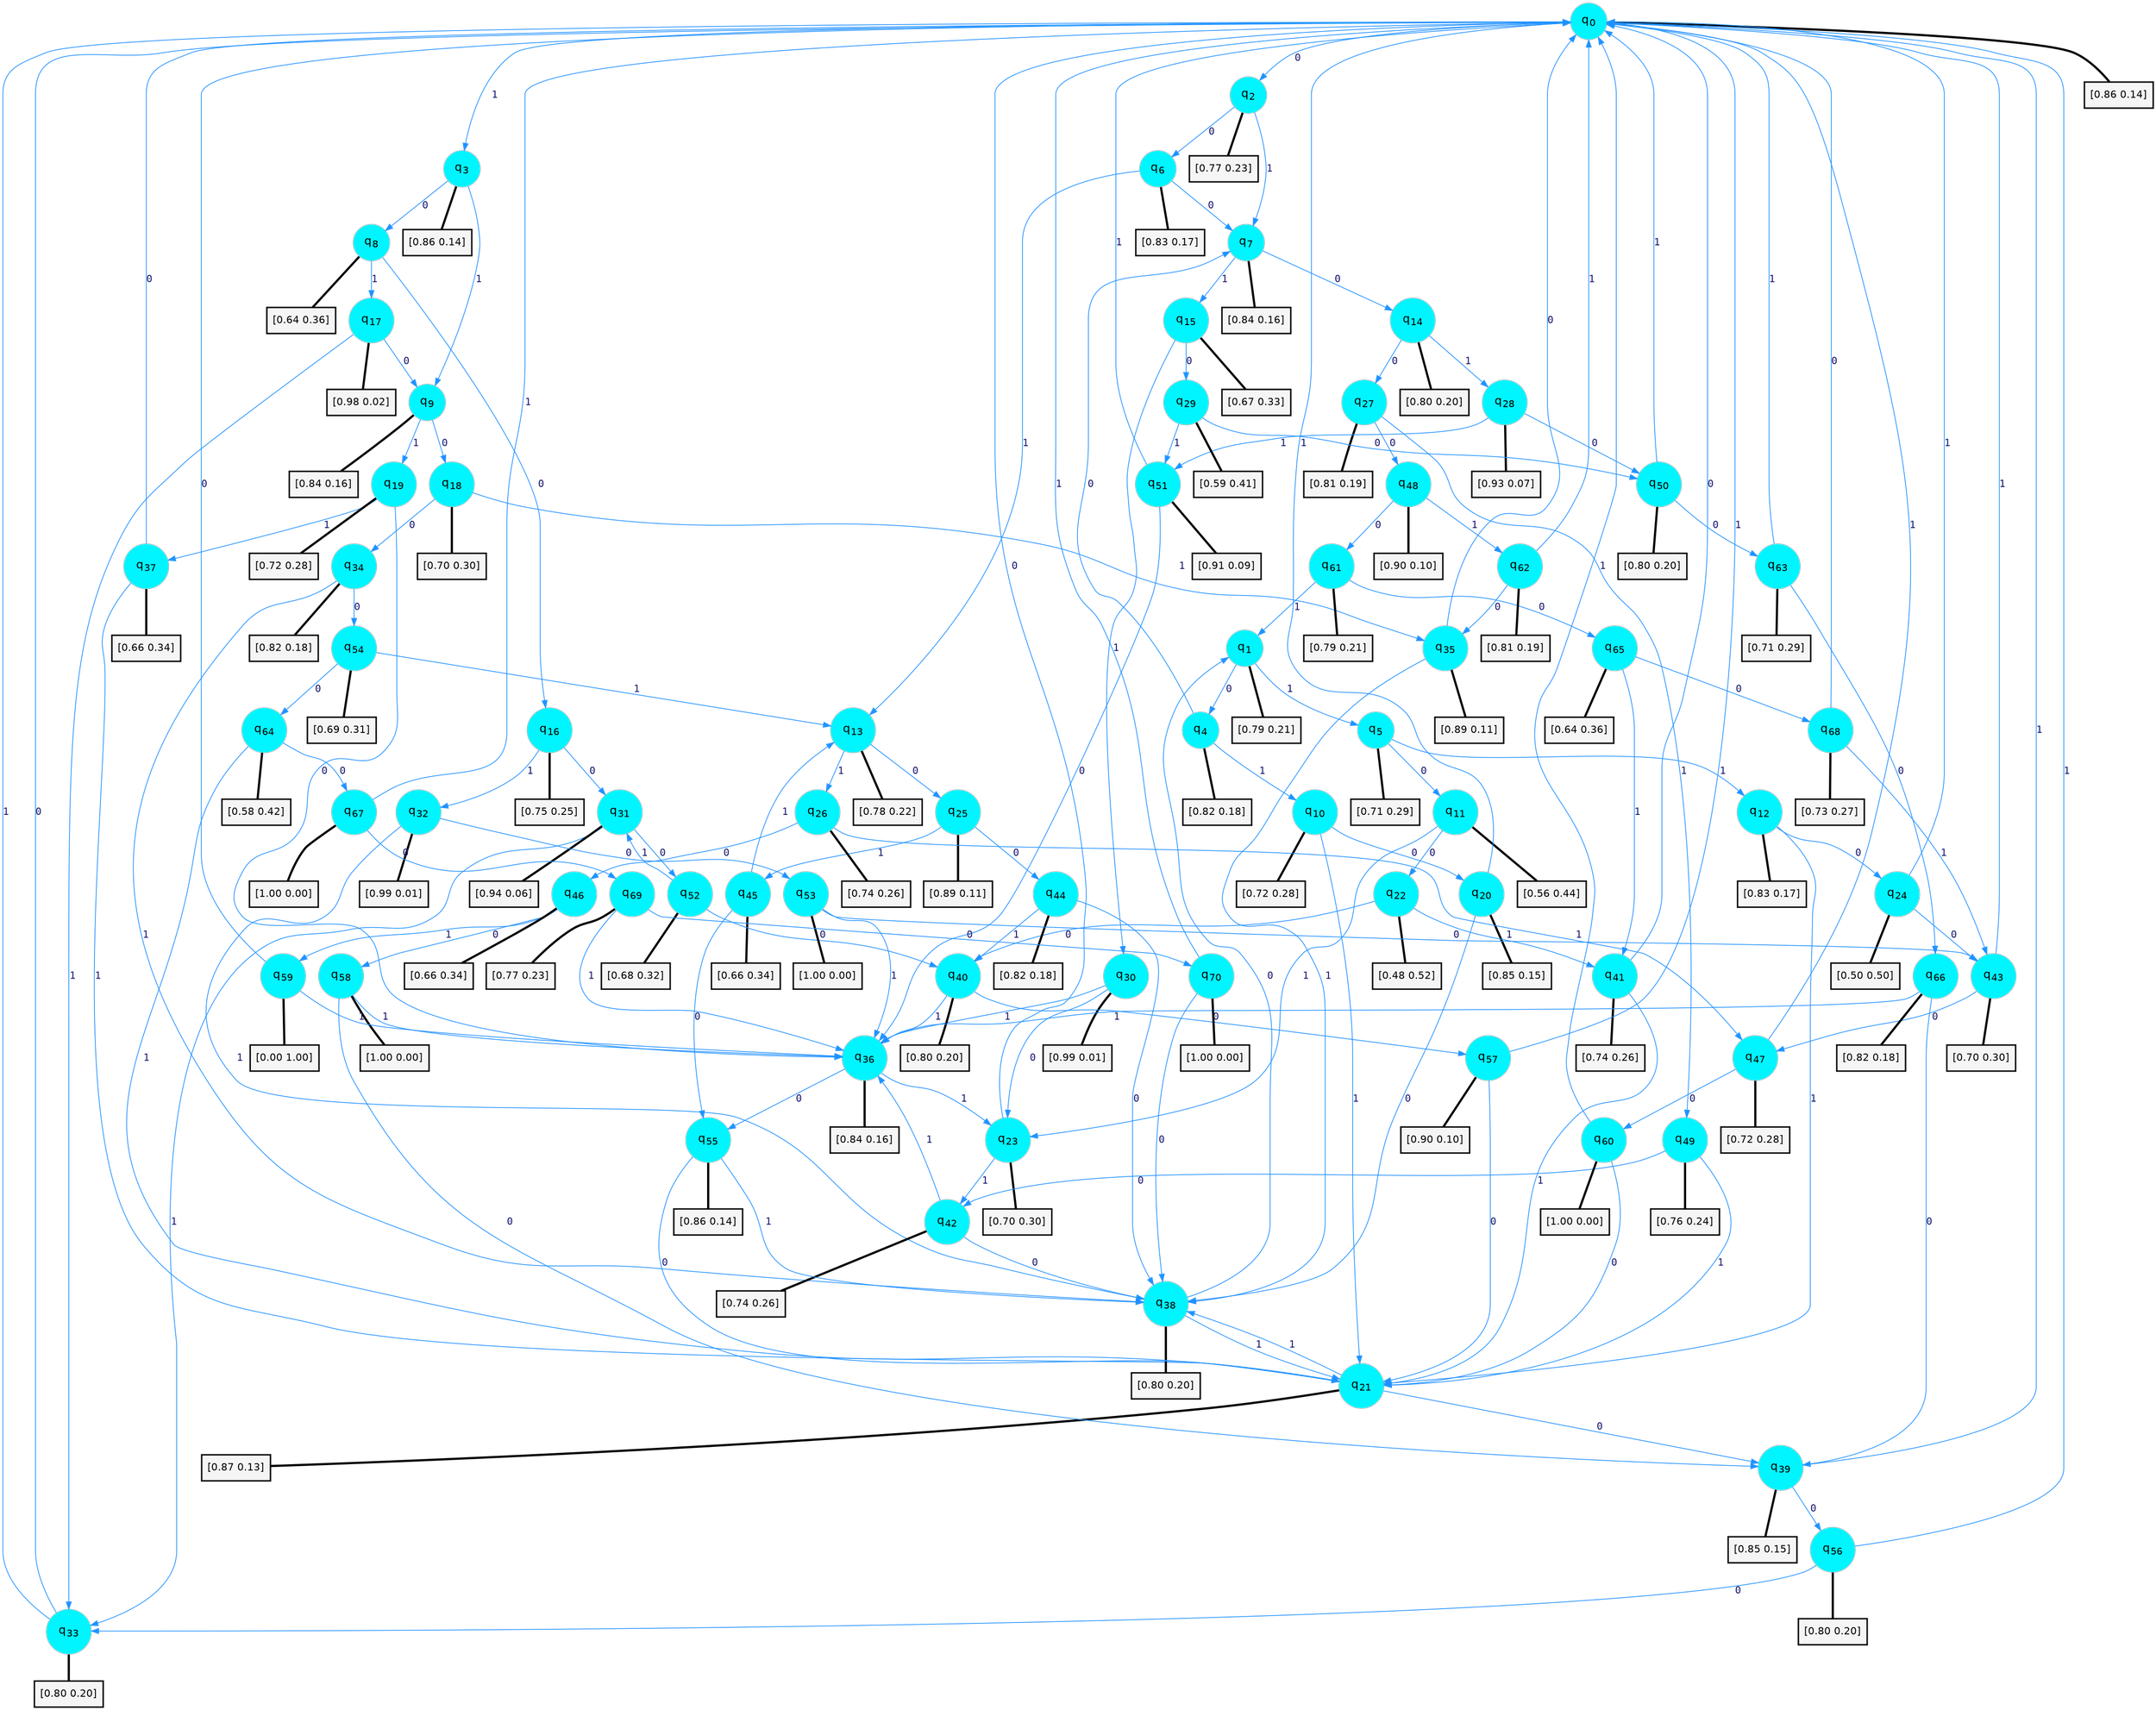 digraph G {
graph [
bgcolor=transparent, dpi=300, rankdir=TD, size="40,25"];
node [
color=gray, fillcolor=turquoise1, fontcolor=black, fontname=Helvetica, fontsize=16, fontweight=bold, shape=circle, style=filled];
edge [
arrowsize=1, color=dodgerblue1, fontcolor=midnightblue, fontname=courier, fontweight=bold, penwidth=1, style=solid, weight=20];
0[label=<q<SUB>0</SUB>>];
1[label=<q<SUB>1</SUB>>];
2[label=<q<SUB>2</SUB>>];
3[label=<q<SUB>3</SUB>>];
4[label=<q<SUB>4</SUB>>];
5[label=<q<SUB>5</SUB>>];
6[label=<q<SUB>6</SUB>>];
7[label=<q<SUB>7</SUB>>];
8[label=<q<SUB>8</SUB>>];
9[label=<q<SUB>9</SUB>>];
10[label=<q<SUB>10</SUB>>];
11[label=<q<SUB>11</SUB>>];
12[label=<q<SUB>12</SUB>>];
13[label=<q<SUB>13</SUB>>];
14[label=<q<SUB>14</SUB>>];
15[label=<q<SUB>15</SUB>>];
16[label=<q<SUB>16</SUB>>];
17[label=<q<SUB>17</SUB>>];
18[label=<q<SUB>18</SUB>>];
19[label=<q<SUB>19</SUB>>];
20[label=<q<SUB>20</SUB>>];
21[label=<q<SUB>21</SUB>>];
22[label=<q<SUB>22</SUB>>];
23[label=<q<SUB>23</SUB>>];
24[label=<q<SUB>24</SUB>>];
25[label=<q<SUB>25</SUB>>];
26[label=<q<SUB>26</SUB>>];
27[label=<q<SUB>27</SUB>>];
28[label=<q<SUB>28</SUB>>];
29[label=<q<SUB>29</SUB>>];
30[label=<q<SUB>30</SUB>>];
31[label=<q<SUB>31</SUB>>];
32[label=<q<SUB>32</SUB>>];
33[label=<q<SUB>33</SUB>>];
34[label=<q<SUB>34</SUB>>];
35[label=<q<SUB>35</SUB>>];
36[label=<q<SUB>36</SUB>>];
37[label=<q<SUB>37</SUB>>];
38[label=<q<SUB>38</SUB>>];
39[label=<q<SUB>39</SUB>>];
40[label=<q<SUB>40</SUB>>];
41[label=<q<SUB>41</SUB>>];
42[label=<q<SUB>42</SUB>>];
43[label=<q<SUB>43</SUB>>];
44[label=<q<SUB>44</SUB>>];
45[label=<q<SUB>45</SUB>>];
46[label=<q<SUB>46</SUB>>];
47[label=<q<SUB>47</SUB>>];
48[label=<q<SUB>48</SUB>>];
49[label=<q<SUB>49</SUB>>];
50[label=<q<SUB>50</SUB>>];
51[label=<q<SUB>51</SUB>>];
52[label=<q<SUB>52</SUB>>];
53[label=<q<SUB>53</SUB>>];
54[label=<q<SUB>54</SUB>>];
55[label=<q<SUB>55</SUB>>];
56[label=<q<SUB>56</SUB>>];
57[label=<q<SUB>57</SUB>>];
58[label=<q<SUB>58</SUB>>];
59[label=<q<SUB>59</SUB>>];
60[label=<q<SUB>60</SUB>>];
61[label=<q<SUB>61</SUB>>];
62[label=<q<SUB>62</SUB>>];
63[label=<q<SUB>63</SUB>>];
64[label=<q<SUB>64</SUB>>];
65[label=<q<SUB>65</SUB>>];
66[label=<q<SUB>66</SUB>>];
67[label=<q<SUB>67</SUB>>];
68[label=<q<SUB>68</SUB>>];
69[label=<q<SUB>69</SUB>>];
70[label=<q<SUB>70</SUB>>];
71[label="[0.86 0.14]", shape=box,fontcolor=black, fontname=Helvetica, fontsize=14, penwidth=2, fillcolor=whitesmoke,color=black];
72[label="[0.79 0.21]", shape=box,fontcolor=black, fontname=Helvetica, fontsize=14, penwidth=2, fillcolor=whitesmoke,color=black];
73[label="[0.77 0.23]", shape=box,fontcolor=black, fontname=Helvetica, fontsize=14, penwidth=2, fillcolor=whitesmoke,color=black];
74[label="[0.86 0.14]", shape=box,fontcolor=black, fontname=Helvetica, fontsize=14, penwidth=2, fillcolor=whitesmoke,color=black];
75[label="[0.82 0.18]", shape=box,fontcolor=black, fontname=Helvetica, fontsize=14, penwidth=2, fillcolor=whitesmoke,color=black];
76[label="[0.71 0.29]", shape=box,fontcolor=black, fontname=Helvetica, fontsize=14, penwidth=2, fillcolor=whitesmoke,color=black];
77[label="[0.83 0.17]", shape=box,fontcolor=black, fontname=Helvetica, fontsize=14, penwidth=2, fillcolor=whitesmoke,color=black];
78[label="[0.84 0.16]", shape=box,fontcolor=black, fontname=Helvetica, fontsize=14, penwidth=2, fillcolor=whitesmoke,color=black];
79[label="[0.64 0.36]", shape=box,fontcolor=black, fontname=Helvetica, fontsize=14, penwidth=2, fillcolor=whitesmoke,color=black];
80[label="[0.84 0.16]", shape=box,fontcolor=black, fontname=Helvetica, fontsize=14, penwidth=2, fillcolor=whitesmoke,color=black];
81[label="[0.72 0.28]", shape=box,fontcolor=black, fontname=Helvetica, fontsize=14, penwidth=2, fillcolor=whitesmoke,color=black];
82[label="[0.56 0.44]", shape=box,fontcolor=black, fontname=Helvetica, fontsize=14, penwidth=2, fillcolor=whitesmoke,color=black];
83[label="[0.83 0.17]", shape=box,fontcolor=black, fontname=Helvetica, fontsize=14, penwidth=2, fillcolor=whitesmoke,color=black];
84[label="[0.78 0.22]", shape=box,fontcolor=black, fontname=Helvetica, fontsize=14, penwidth=2, fillcolor=whitesmoke,color=black];
85[label="[0.80 0.20]", shape=box,fontcolor=black, fontname=Helvetica, fontsize=14, penwidth=2, fillcolor=whitesmoke,color=black];
86[label="[0.67 0.33]", shape=box,fontcolor=black, fontname=Helvetica, fontsize=14, penwidth=2, fillcolor=whitesmoke,color=black];
87[label="[0.75 0.25]", shape=box,fontcolor=black, fontname=Helvetica, fontsize=14, penwidth=2, fillcolor=whitesmoke,color=black];
88[label="[0.98 0.02]", shape=box,fontcolor=black, fontname=Helvetica, fontsize=14, penwidth=2, fillcolor=whitesmoke,color=black];
89[label="[0.70 0.30]", shape=box,fontcolor=black, fontname=Helvetica, fontsize=14, penwidth=2, fillcolor=whitesmoke,color=black];
90[label="[0.72 0.28]", shape=box,fontcolor=black, fontname=Helvetica, fontsize=14, penwidth=2, fillcolor=whitesmoke,color=black];
91[label="[0.85 0.15]", shape=box,fontcolor=black, fontname=Helvetica, fontsize=14, penwidth=2, fillcolor=whitesmoke,color=black];
92[label="[0.87 0.13]", shape=box,fontcolor=black, fontname=Helvetica, fontsize=14, penwidth=2, fillcolor=whitesmoke,color=black];
93[label="[0.48 0.52]", shape=box,fontcolor=black, fontname=Helvetica, fontsize=14, penwidth=2, fillcolor=whitesmoke,color=black];
94[label="[0.70 0.30]", shape=box,fontcolor=black, fontname=Helvetica, fontsize=14, penwidth=2, fillcolor=whitesmoke,color=black];
95[label="[0.50 0.50]", shape=box,fontcolor=black, fontname=Helvetica, fontsize=14, penwidth=2, fillcolor=whitesmoke,color=black];
96[label="[0.89 0.11]", shape=box,fontcolor=black, fontname=Helvetica, fontsize=14, penwidth=2, fillcolor=whitesmoke,color=black];
97[label="[0.74 0.26]", shape=box,fontcolor=black, fontname=Helvetica, fontsize=14, penwidth=2, fillcolor=whitesmoke,color=black];
98[label="[0.81 0.19]", shape=box,fontcolor=black, fontname=Helvetica, fontsize=14, penwidth=2, fillcolor=whitesmoke,color=black];
99[label="[0.93 0.07]", shape=box,fontcolor=black, fontname=Helvetica, fontsize=14, penwidth=2, fillcolor=whitesmoke,color=black];
100[label="[0.59 0.41]", shape=box,fontcolor=black, fontname=Helvetica, fontsize=14, penwidth=2, fillcolor=whitesmoke,color=black];
101[label="[0.99 0.01]", shape=box,fontcolor=black, fontname=Helvetica, fontsize=14, penwidth=2, fillcolor=whitesmoke,color=black];
102[label="[0.94 0.06]", shape=box,fontcolor=black, fontname=Helvetica, fontsize=14, penwidth=2, fillcolor=whitesmoke,color=black];
103[label="[0.99 0.01]", shape=box,fontcolor=black, fontname=Helvetica, fontsize=14, penwidth=2, fillcolor=whitesmoke,color=black];
104[label="[0.80 0.20]", shape=box,fontcolor=black, fontname=Helvetica, fontsize=14, penwidth=2, fillcolor=whitesmoke,color=black];
105[label="[0.82 0.18]", shape=box,fontcolor=black, fontname=Helvetica, fontsize=14, penwidth=2, fillcolor=whitesmoke,color=black];
106[label="[0.89 0.11]", shape=box,fontcolor=black, fontname=Helvetica, fontsize=14, penwidth=2, fillcolor=whitesmoke,color=black];
107[label="[0.84 0.16]", shape=box,fontcolor=black, fontname=Helvetica, fontsize=14, penwidth=2, fillcolor=whitesmoke,color=black];
108[label="[0.66 0.34]", shape=box,fontcolor=black, fontname=Helvetica, fontsize=14, penwidth=2, fillcolor=whitesmoke,color=black];
109[label="[0.80 0.20]", shape=box,fontcolor=black, fontname=Helvetica, fontsize=14, penwidth=2, fillcolor=whitesmoke,color=black];
110[label="[0.85 0.15]", shape=box,fontcolor=black, fontname=Helvetica, fontsize=14, penwidth=2, fillcolor=whitesmoke,color=black];
111[label="[0.80 0.20]", shape=box,fontcolor=black, fontname=Helvetica, fontsize=14, penwidth=2, fillcolor=whitesmoke,color=black];
112[label="[0.74 0.26]", shape=box,fontcolor=black, fontname=Helvetica, fontsize=14, penwidth=2, fillcolor=whitesmoke,color=black];
113[label="[0.74 0.26]", shape=box,fontcolor=black, fontname=Helvetica, fontsize=14, penwidth=2, fillcolor=whitesmoke,color=black];
114[label="[0.70 0.30]", shape=box,fontcolor=black, fontname=Helvetica, fontsize=14, penwidth=2, fillcolor=whitesmoke,color=black];
115[label="[0.82 0.18]", shape=box,fontcolor=black, fontname=Helvetica, fontsize=14, penwidth=2, fillcolor=whitesmoke,color=black];
116[label="[0.66 0.34]", shape=box,fontcolor=black, fontname=Helvetica, fontsize=14, penwidth=2, fillcolor=whitesmoke,color=black];
117[label="[0.66 0.34]", shape=box,fontcolor=black, fontname=Helvetica, fontsize=14, penwidth=2, fillcolor=whitesmoke,color=black];
118[label="[0.72 0.28]", shape=box,fontcolor=black, fontname=Helvetica, fontsize=14, penwidth=2, fillcolor=whitesmoke,color=black];
119[label="[0.90 0.10]", shape=box,fontcolor=black, fontname=Helvetica, fontsize=14, penwidth=2, fillcolor=whitesmoke,color=black];
120[label="[0.76 0.24]", shape=box,fontcolor=black, fontname=Helvetica, fontsize=14, penwidth=2, fillcolor=whitesmoke,color=black];
121[label="[0.80 0.20]", shape=box,fontcolor=black, fontname=Helvetica, fontsize=14, penwidth=2, fillcolor=whitesmoke,color=black];
122[label="[0.91 0.09]", shape=box,fontcolor=black, fontname=Helvetica, fontsize=14, penwidth=2, fillcolor=whitesmoke,color=black];
123[label="[0.68 0.32]", shape=box,fontcolor=black, fontname=Helvetica, fontsize=14, penwidth=2, fillcolor=whitesmoke,color=black];
124[label="[1.00 0.00]", shape=box,fontcolor=black, fontname=Helvetica, fontsize=14, penwidth=2, fillcolor=whitesmoke,color=black];
125[label="[0.69 0.31]", shape=box,fontcolor=black, fontname=Helvetica, fontsize=14, penwidth=2, fillcolor=whitesmoke,color=black];
126[label="[0.86 0.14]", shape=box,fontcolor=black, fontname=Helvetica, fontsize=14, penwidth=2, fillcolor=whitesmoke,color=black];
127[label="[0.80 0.20]", shape=box,fontcolor=black, fontname=Helvetica, fontsize=14, penwidth=2, fillcolor=whitesmoke,color=black];
128[label="[0.90 0.10]", shape=box,fontcolor=black, fontname=Helvetica, fontsize=14, penwidth=2, fillcolor=whitesmoke,color=black];
129[label="[1.00 0.00]", shape=box,fontcolor=black, fontname=Helvetica, fontsize=14, penwidth=2, fillcolor=whitesmoke,color=black];
130[label="[0.00 1.00]", shape=box,fontcolor=black, fontname=Helvetica, fontsize=14, penwidth=2, fillcolor=whitesmoke,color=black];
131[label="[1.00 0.00]", shape=box,fontcolor=black, fontname=Helvetica, fontsize=14, penwidth=2, fillcolor=whitesmoke,color=black];
132[label="[0.79 0.21]", shape=box,fontcolor=black, fontname=Helvetica, fontsize=14, penwidth=2, fillcolor=whitesmoke,color=black];
133[label="[0.81 0.19]", shape=box,fontcolor=black, fontname=Helvetica, fontsize=14, penwidth=2, fillcolor=whitesmoke,color=black];
134[label="[0.71 0.29]", shape=box,fontcolor=black, fontname=Helvetica, fontsize=14, penwidth=2, fillcolor=whitesmoke,color=black];
135[label="[0.58 0.42]", shape=box,fontcolor=black, fontname=Helvetica, fontsize=14, penwidth=2, fillcolor=whitesmoke,color=black];
136[label="[0.64 0.36]", shape=box,fontcolor=black, fontname=Helvetica, fontsize=14, penwidth=2, fillcolor=whitesmoke,color=black];
137[label="[0.82 0.18]", shape=box,fontcolor=black, fontname=Helvetica, fontsize=14, penwidth=2, fillcolor=whitesmoke,color=black];
138[label="[1.00 0.00]", shape=box,fontcolor=black, fontname=Helvetica, fontsize=14, penwidth=2, fillcolor=whitesmoke,color=black];
139[label="[0.73 0.27]", shape=box,fontcolor=black, fontname=Helvetica, fontsize=14, penwidth=2, fillcolor=whitesmoke,color=black];
140[label="[0.77 0.23]", shape=box,fontcolor=black, fontname=Helvetica, fontsize=14, penwidth=2, fillcolor=whitesmoke,color=black];
141[label="[1.00 0.00]", shape=box,fontcolor=black, fontname=Helvetica, fontsize=14, penwidth=2, fillcolor=whitesmoke,color=black];
0->2 [label=0];
0->3 [label=1];
0->71 [arrowhead=none, penwidth=3,color=black];
1->4 [label=0];
1->5 [label=1];
1->72 [arrowhead=none, penwidth=3,color=black];
2->6 [label=0];
2->7 [label=1];
2->73 [arrowhead=none, penwidth=3,color=black];
3->8 [label=0];
3->9 [label=1];
3->74 [arrowhead=none, penwidth=3,color=black];
4->7 [label=0];
4->10 [label=1];
4->75 [arrowhead=none, penwidth=3,color=black];
5->11 [label=0];
5->12 [label=1];
5->76 [arrowhead=none, penwidth=3,color=black];
6->7 [label=0];
6->13 [label=1];
6->77 [arrowhead=none, penwidth=3,color=black];
7->14 [label=0];
7->15 [label=1];
7->78 [arrowhead=none, penwidth=3,color=black];
8->16 [label=0];
8->17 [label=1];
8->79 [arrowhead=none, penwidth=3,color=black];
9->18 [label=0];
9->19 [label=1];
9->80 [arrowhead=none, penwidth=3,color=black];
10->20 [label=0];
10->21 [label=1];
10->81 [arrowhead=none, penwidth=3,color=black];
11->22 [label=0];
11->23 [label=1];
11->82 [arrowhead=none, penwidth=3,color=black];
12->24 [label=0];
12->21 [label=1];
12->83 [arrowhead=none, penwidth=3,color=black];
13->25 [label=0];
13->26 [label=1];
13->84 [arrowhead=none, penwidth=3,color=black];
14->27 [label=0];
14->28 [label=1];
14->85 [arrowhead=none, penwidth=3,color=black];
15->29 [label=0];
15->30 [label=1];
15->86 [arrowhead=none, penwidth=3,color=black];
16->31 [label=0];
16->32 [label=1];
16->87 [arrowhead=none, penwidth=3,color=black];
17->9 [label=0];
17->33 [label=1];
17->88 [arrowhead=none, penwidth=3,color=black];
18->34 [label=0];
18->35 [label=1];
18->89 [arrowhead=none, penwidth=3,color=black];
19->36 [label=0];
19->37 [label=1];
19->90 [arrowhead=none, penwidth=3,color=black];
20->38 [label=0];
20->0 [label=1];
20->91 [arrowhead=none, penwidth=3,color=black];
21->39 [label=0];
21->38 [label=1];
21->92 [arrowhead=none, penwidth=3,color=black];
22->40 [label=0];
22->41 [label=1];
22->93 [arrowhead=none, penwidth=3,color=black];
23->0 [label=0];
23->42 [label=1];
23->94 [arrowhead=none, penwidth=3,color=black];
24->43 [label=0];
24->0 [label=1];
24->95 [arrowhead=none, penwidth=3,color=black];
25->44 [label=0];
25->45 [label=1];
25->96 [arrowhead=none, penwidth=3,color=black];
26->46 [label=0];
26->47 [label=1];
26->97 [arrowhead=none, penwidth=3,color=black];
27->48 [label=0];
27->49 [label=1];
27->98 [arrowhead=none, penwidth=3,color=black];
28->50 [label=0];
28->51 [label=1];
28->99 [arrowhead=none, penwidth=3,color=black];
29->50 [label=0];
29->51 [label=1];
29->100 [arrowhead=none, penwidth=3,color=black];
30->23 [label=0];
30->36 [label=1];
30->101 [arrowhead=none, penwidth=3,color=black];
31->52 [label=0];
31->33 [label=1];
31->102 [arrowhead=none, penwidth=3,color=black];
32->53 [label=0];
32->38 [label=1];
32->103 [arrowhead=none, penwidth=3,color=black];
33->0 [label=0];
33->0 [label=1];
33->104 [arrowhead=none, penwidth=3,color=black];
34->54 [label=0];
34->38 [label=1];
34->105 [arrowhead=none, penwidth=3,color=black];
35->0 [label=0];
35->38 [label=1];
35->106 [arrowhead=none, penwidth=3,color=black];
36->55 [label=0];
36->23 [label=1];
36->107 [arrowhead=none, penwidth=3,color=black];
37->0 [label=0];
37->21 [label=1];
37->108 [arrowhead=none, penwidth=3,color=black];
38->1 [label=0];
38->21 [label=1];
38->109 [arrowhead=none, penwidth=3,color=black];
39->56 [label=0];
39->0 [label=1];
39->110 [arrowhead=none, penwidth=3,color=black];
40->57 [label=0];
40->36 [label=1];
40->111 [arrowhead=none, penwidth=3,color=black];
41->0 [label=0];
41->21 [label=1];
41->112 [arrowhead=none, penwidth=3,color=black];
42->38 [label=0];
42->36 [label=1];
42->113 [arrowhead=none, penwidth=3,color=black];
43->47 [label=0];
43->0 [label=1];
43->114 [arrowhead=none, penwidth=3,color=black];
44->38 [label=0];
44->40 [label=1];
44->115 [arrowhead=none, penwidth=3,color=black];
45->55 [label=0];
45->13 [label=1];
45->116 [arrowhead=none, penwidth=3,color=black];
46->58 [label=0];
46->59 [label=1];
46->117 [arrowhead=none, penwidth=3,color=black];
47->60 [label=0];
47->0 [label=1];
47->118 [arrowhead=none, penwidth=3,color=black];
48->61 [label=0];
48->62 [label=1];
48->119 [arrowhead=none, penwidth=3,color=black];
49->42 [label=0];
49->21 [label=1];
49->120 [arrowhead=none, penwidth=3,color=black];
50->63 [label=0];
50->0 [label=1];
50->121 [arrowhead=none, penwidth=3,color=black];
51->36 [label=0];
51->0 [label=1];
51->122 [arrowhead=none, penwidth=3,color=black];
52->40 [label=0];
52->31 [label=1];
52->123 [arrowhead=none, penwidth=3,color=black];
53->43 [label=0];
53->36 [label=1];
53->124 [arrowhead=none, penwidth=3,color=black];
54->64 [label=0];
54->13 [label=1];
54->125 [arrowhead=none, penwidth=3,color=black];
55->21 [label=0];
55->38 [label=1];
55->126 [arrowhead=none, penwidth=3,color=black];
56->33 [label=0];
56->0 [label=1];
56->127 [arrowhead=none, penwidth=3,color=black];
57->21 [label=0];
57->0 [label=1];
57->128 [arrowhead=none, penwidth=3,color=black];
58->39 [label=0];
58->36 [label=1];
58->129 [arrowhead=none, penwidth=3,color=black];
59->0 [label=0];
59->36 [label=1];
59->130 [arrowhead=none, penwidth=3,color=black];
60->21 [label=0];
60->0 [label=1];
60->131 [arrowhead=none, penwidth=3,color=black];
61->65 [label=0];
61->1 [label=1];
61->132 [arrowhead=none, penwidth=3,color=black];
62->35 [label=0];
62->0 [label=1];
62->133 [arrowhead=none, penwidth=3,color=black];
63->66 [label=0];
63->0 [label=1];
63->134 [arrowhead=none, penwidth=3,color=black];
64->67 [label=0];
64->21 [label=1];
64->135 [arrowhead=none, penwidth=3,color=black];
65->68 [label=0];
65->41 [label=1];
65->136 [arrowhead=none, penwidth=3,color=black];
66->39 [label=0];
66->36 [label=1];
66->137 [arrowhead=none, penwidth=3,color=black];
67->69 [label=0];
67->0 [label=1];
67->138 [arrowhead=none, penwidth=3,color=black];
68->0 [label=0];
68->43 [label=1];
68->139 [arrowhead=none, penwidth=3,color=black];
69->70 [label=0];
69->36 [label=1];
69->140 [arrowhead=none, penwidth=3,color=black];
70->38 [label=0];
70->0 [label=1];
70->141 [arrowhead=none, penwidth=3,color=black];
}
